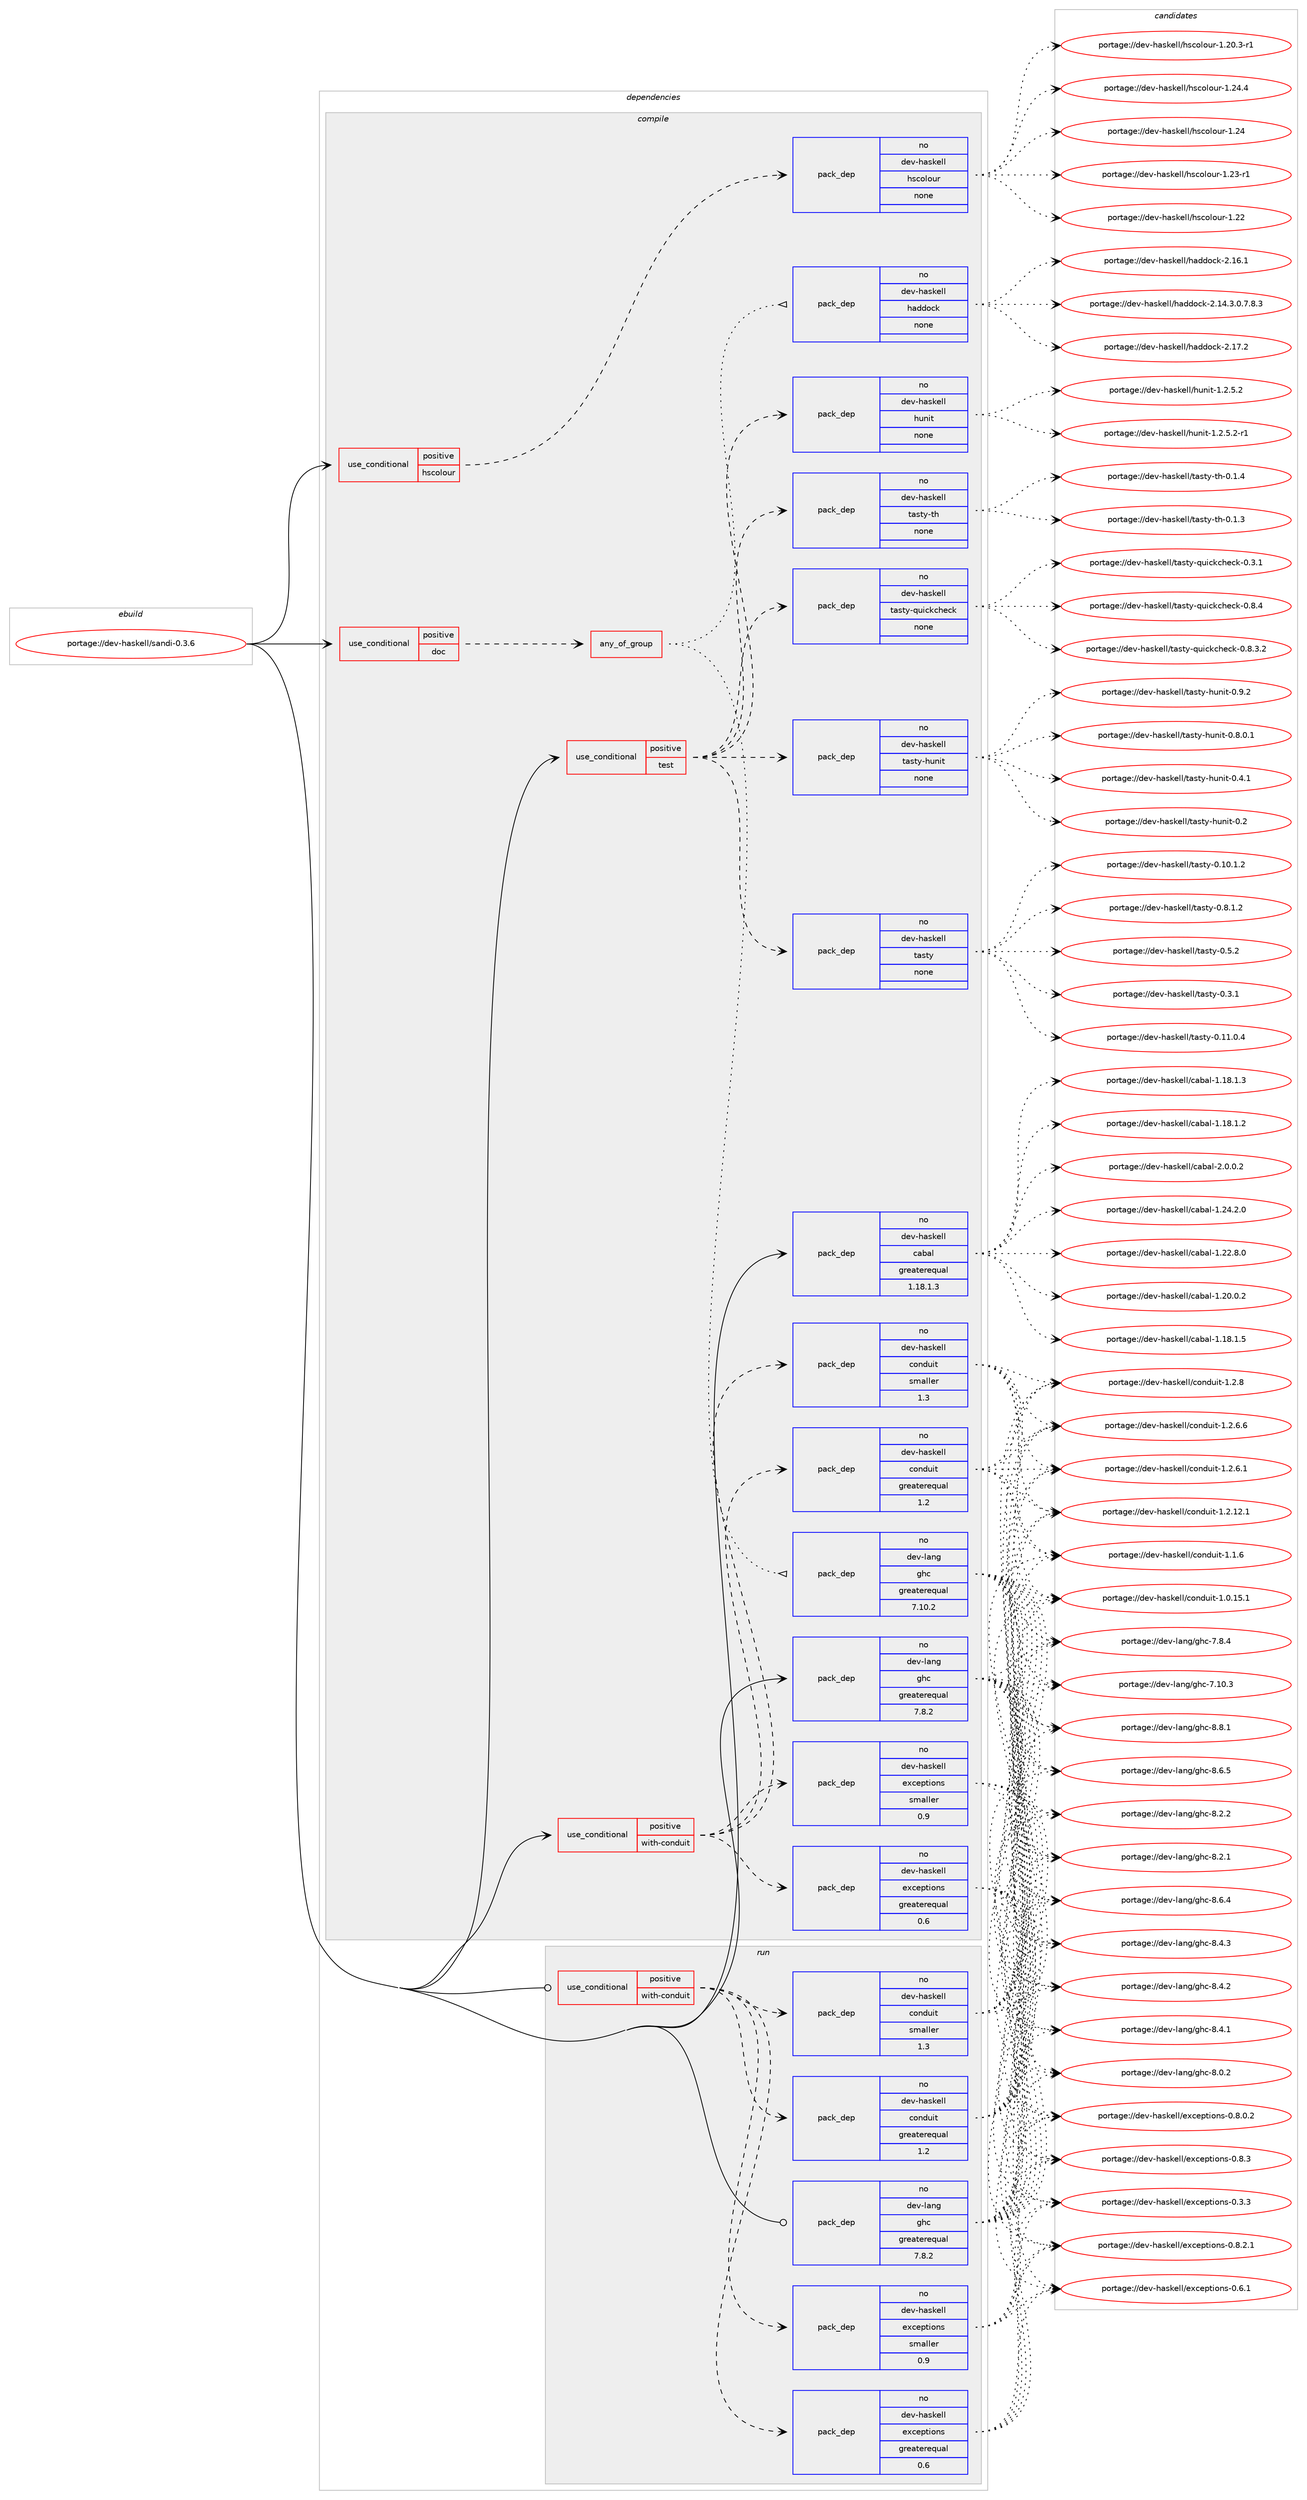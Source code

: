 digraph prolog {

# *************
# Graph options
# *************

newrank=true;
concentrate=true;
compound=true;
graph [rankdir=LR,fontname=Helvetica,fontsize=10,ranksep=1.5];#, ranksep=2.5, nodesep=0.2];
edge  [arrowhead=vee];
node  [fontname=Helvetica,fontsize=10];

# **********
# The ebuild
# **********

subgraph cluster_leftcol {
color=gray;
label=<<i>ebuild</i>>;
id [label="portage://dev-haskell/sandi-0.3.6", color=red, width=4, href="../dev-haskell/sandi-0.3.6.svg"];
}

# ****************
# The dependencies
# ****************

subgraph cluster_midcol {
color=gray;
label=<<i>dependencies</i>>;
subgraph cluster_compile {
fillcolor="#eeeeee";
style=filled;
label=<<i>compile</i>>;
subgraph cond131945 {
dependency546425 [label=<<TABLE BORDER="0" CELLBORDER="1" CELLSPACING="0" CELLPADDING="4"><TR><TD ROWSPAN="3" CELLPADDING="10">use_conditional</TD></TR><TR><TD>positive</TD></TR><TR><TD>doc</TD></TR></TABLE>>, shape=none, color=red];
subgraph any5812 {
dependency546426 [label=<<TABLE BORDER="0" CELLBORDER="1" CELLSPACING="0" CELLPADDING="4"><TR><TD CELLPADDING="10">any_of_group</TD></TR></TABLE>>, shape=none, color=red];subgraph pack408431 {
dependency546427 [label=<<TABLE BORDER="0" CELLBORDER="1" CELLSPACING="0" CELLPADDING="4" WIDTH="220"><TR><TD ROWSPAN="6" CELLPADDING="30">pack_dep</TD></TR><TR><TD WIDTH="110">no</TD></TR><TR><TD>dev-haskell</TD></TR><TR><TD>haddock</TD></TR><TR><TD>none</TD></TR><TR><TD></TD></TR></TABLE>>, shape=none, color=blue];
}
dependency546426:e -> dependency546427:w [weight=20,style="dotted",arrowhead="oinv"];
subgraph pack408432 {
dependency546428 [label=<<TABLE BORDER="0" CELLBORDER="1" CELLSPACING="0" CELLPADDING="4" WIDTH="220"><TR><TD ROWSPAN="6" CELLPADDING="30">pack_dep</TD></TR><TR><TD WIDTH="110">no</TD></TR><TR><TD>dev-lang</TD></TR><TR><TD>ghc</TD></TR><TR><TD>greaterequal</TD></TR><TR><TD>7.10.2</TD></TR></TABLE>>, shape=none, color=blue];
}
dependency546426:e -> dependency546428:w [weight=20,style="dotted",arrowhead="oinv"];
}
dependency546425:e -> dependency546426:w [weight=20,style="dashed",arrowhead="vee"];
}
id:e -> dependency546425:w [weight=20,style="solid",arrowhead="vee"];
subgraph cond131946 {
dependency546429 [label=<<TABLE BORDER="0" CELLBORDER="1" CELLSPACING="0" CELLPADDING="4"><TR><TD ROWSPAN="3" CELLPADDING="10">use_conditional</TD></TR><TR><TD>positive</TD></TR><TR><TD>hscolour</TD></TR></TABLE>>, shape=none, color=red];
subgraph pack408433 {
dependency546430 [label=<<TABLE BORDER="0" CELLBORDER="1" CELLSPACING="0" CELLPADDING="4" WIDTH="220"><TR><TD ROWSPAN="6" CELLPADDING="30">pack_dep</TD></TR><TR><TD WIDTH="110">no</TD></TR><TR><TD>dev-haskell</TD></TR><TR><TD>hscolour</TD></TR><TR><TD>none</TD></TR><TR><TD></TD></TR></TABLE>>, shape=none, color=blue];
}
dependency546429:e -> dependency546430:w [weight=20,style="dashed",arrowhead="vee"];
}
id:e -> dependency546429:w [weight=20,style="solid",arrowhead="vee"];
subgraph cond131947 {
dependency546431 [label=<<TABLE BORDER="0" CELLBORDER="1" CELLSPACING="0" CELLPADDING="4"><TR><TD ROWSPAN="3" CELLPADDING="10">use_conditional</TD></TR><TR><TD>positive</TD></TR><TR><TD>test</TD></TR></TABLE>>, shape=none, color=red];
subgraph pack408434 {
dependency546432 [label=<<TABLE BORDER="0" CELLBORDER="1" CELLSPACING="0" CELLPADDING="4" WIDTH="220"><TR><TD ROWSPAN="6" CELLPADDING="30">pack_dep</TD></TR><TR><TD WIDTH="110">no</TD></TR><TR><TD>dev-haskell</TD></TR><TR><TD>hunit</TD></TR><TR><TD>none</TD></TR><TR><TD></TD></TR></TABLE>>, shape=none, color=blue];
}
dependency546431:e -> dependency546432:w [weight=20,style="dashed",arrowhead="vee"];
subgraph pack408435 {
dependency546433 [label=<<TABLE BORDER="0" CELLBORDER="1" CELLSPACING="0" CELLPADDING="4" WIDTH="220"><TR><TD ROWSPAN="6" CELLPADDING="30">pack_dep</TD></TR><TR><TD WIDTH="110">no</TD></TR><TR><TD>dev-haskell</TD></TR><TR><TD>tasty</TD></TR><TR><TD>none</TD></TR><TR><TD></TD></TR></TABLE>>, shape=none, color=blue];
}
dependency546431:e -> dependency546433:w [weight=20,style="dashed",arrowhead="vee"];
subgraph pack408436 {
dependency546434 [label=<<TABLE BORDER="0" CELLBORDER="1" CELLSPACING="0" CELLPADDING="4" WIDTH="220"><TR><TD ROWSPAN="6" CELLPADDING="30">pack_dep</TD></TR><TR><TD WIDTH="110">no</TD></TR><TR><TD>dev-haskell</TD></TR><TR><TD>tasty-hunit</TD></TR><TR><TD>none</TD></TR><TR><TD></TD></TR></TABLE>>, shape=none, color=blue];
}
dependency546431:e -> dependency546434:w [weight=20,style="dashed",arrowhead="vee"];
subgraph pack408437 {
dependency546435 [label=<<TABLE BORDER="0" CELLBORDER="1" CELLSPACING="0" CELLPADDING="4" WIDTH="220"><TR><TD ROWSPAN="6" CELLPADDING="30">pack_dep</TD></TR><TR><TD WIDTH="110">no</TD></TR><TR><TD>dev-haskell</TD></TR><TR><TD>tasty-quickcheck</TD></TR><TR><TD>none</TD></TR><TR><TD></TD></TR></TABLE>>, shape=none, color=blue];
}
dependency546431:e -> dependency546435:w [weight=20,style="dashed",arrowhead="vee"];
subgraph pack408438 {
dependency546436 [label=<<TABLE BORDER="0" CELLBORDER="1" CELLSPACING="0" CELLPADDING="4" WIDTH="220"><TR><TD ROWSPAN="6" CELLPADDING="30">pack_dep</TD></TR><TR><TD WIDTH="110">no</TD></TR><TR><TD>dev-haskell</TD></TR><TR><TD>tasty-th</TD></TR><TR><TD>none</TD></TR><TR><TD></TD></TR></TABLE>>, shape=none, color=blue];
}
dependency546431:e -> dependency546436:w [weight=20,style="dashed",arrowhead="vee"];
}
id:e -> dependency546431:w [weight=20,style="solid",arrowhead="vee"];
subgraph cond131948 {
dependency546437 [label=<<TABLE BORDER="0" CELLBORDER="1" CELLSPACING="0" CELLPADDING="4"><TR><TD ROWSPAN="3" CELLPADDING="10">use_conditional</TD></TR><TR><TD>positive</TD></TR><TR><TD>with-conduit</TD></TR></TABLE>>, shape=none, color=red];
subgraph pack408439 {
dependency546438 [label=<<TABLE BORDER="0" CELLBORDER="1" CELLSPACING="0" CELLPADDING="4" WIDTH="220"><TR><TD ROWSPAN="6" CELLPADDING="30">pack_dep</TD></TR><TR><TD WIDTH="110">no</TD></TR><TR><TD>dev-haskell</TD></TR><TR><TD>conduit</TD></TR><TR><TD>greaterequal</TD></TR><TR><TD>1.2</TD></TR></TABLE>>, shape=none, color=blue];
}
dependency546437:e -> dependency546438:w [weight=20,style="dashed",arrowhead="vee"];
subgraph pack408440 {
dependency546439 [label=<<TABLE BORDER="0" CELLBORDER="1" CELLSPACING="0" CELLPADDING="4" WIDTH="220"><TR><TD ROWSPAN="6" CELLPADDING="30">pack_dep</TD></TR><TR><TD WIDTH="110">no</TD></TR><TR><TD>dev-haskell</TD></TR><TR><TD>conduit</TD></TR><TR><TD>smaller</TD></TR><TR><TD>1.3</TD></TR></TABLE>>, shape=none, color=blue];
}
dependency546437:e -> dependency546439:w [weight=20,style="dashed",arrowhead="vee"];
subgraph pack408441 {
dependency546440 [label=<<TABLE BORDER="0" CELLBORDER="1" CELLSPACING="0" CELLPADDING="4" WIDTH="220"><TR><TD ROWSPAN="6" CELLPADDING="30">pack_dep</TD></TR><TR><TD WIDTH="110">no</TD></TR><TR><TD>dev-haskell</TD></TR><TR><TD>exceptions</TD></TR><TR><TD>greaterequal</TD></TR><TR><TD>0.6</TD></TR></TABLE>>, shape=none, color=blue];
}
dependency546437:e -> dependency546440:w [weight=20,style="dashed",arrowhead="vee"];
subgraph pack408442 {
dependency546441 [label=<<TABLE BORDER="0" CELLBORDER="1" CELLSPACING="0" CELLPADDING="4" WIDTH="220"><TR><TD ROWSPAN="6" CELLPADDING="30">pack_dep</TD></TR><TR><TD WIDTH="110">no</TD></TR><TR><TD>dev-haskell</TD></TR><TR><TD>exceptions</TD></TR><TR><TD>smaller</TD></TR><TR><TD>0.9</TD></TR></TABLE>>, shape=none, color=blue];
}
dependency546437:e -> dependency546441:w [weight=20,style="dashed",arrowhead="vee"];
}
id:e -> dependency546437:w [weight=20,style="solid",arrowhead="vee"];
subgraph pack408443 {
dependency546442 [label=<<TABLE BORDER="0" CELLBORDER="1" CELLSPACING="0" CELLPADDING="4" WIDTH="220"><TR><TD ROWSPAN="6" CELLPADDING="30">pack_dep</TD></TR><TR><TD WIDTH="110">no</TD></TR><TR><TD>dev-haskell</TD></TR><TR><TD>cabal</TD></TR><TR><TD>greaterequal</TD></TR><TR><TD>1.18.1.3</TD></TR></TABLE>>, shape=none, color=blue];
}
id:e -> dependency546442:w [weight=20,style="solid",arrowhead="vee"];
subgraph pack408444 {
dependency546443 [label=<<TABLE BORDER="0" CELLBORDER="1" CELLSPACING="0" CELLPADDING="4" WIDTH="220"><TR><TD ROWSPAN="6" CELLPADDING="30">pack_dep</TD></TR><TR><TD WIDTH="110">no</TD></TR><TR><TD>dev-lang</TD></TR><TR><TD>ghc</TD></TR><TR><TD>greaterequal</TD></TR><TR><TD>7.8.2</TD></TR></TABLE>>, shape=none, color=blue];
}
id:e -> dependency546443:w [weight=20,style="solid",arrowhead="vee"];
}
subgraph cluster_compileandrun {
fillcolor="#eeeeee";
style=filled;
label=<<i>compile and run</i>>;
}
subgraph cluster_run {
fillcolor="#eeeeee";
style=filled;
label=<<i>run</i>>;
subgraph cond131949 {
dependency546444 [label=<<TABLE BORDER="0" CELLBORDER="1" CELLSPACING="0" CELLPADDING="4"><TR><TD ROWSPAN="3" CELLPADDING="10">use_conditional</TD></TR><TR><TD>positive</TD></TR><TR><TD>with-conduit</TD></TR></TABLE>>, shape=none, color=red];
subgraph pack408445 {
dependency546445 [label=<<TABLE BORDER="0" CELLBORDER="1" CELLSPACING="0" CELLPADDING="4" WIDTH="220"><TR><TD ROWSPAN="6" CELLPADDING="30">pack_dep</TD></TR><TR><TD WIDTH="110">no</TD></TR><TR><TD>dev-haskell</TD></TR><TR><TD>conduit</TD></TR><TR><TD>greaterequal</TD></TR><TR><TD>1.2</TD></TR></TABLE>>, shape=none, color=blue];
}
dependency546444:e -> dependency546445:w [weight=20,style="dashed",arrowhead="vee"];
subgraph pack408446 {
dependency546446 [label=<<TABLE BORDER="0" CELLBORDER="1" CELLSPACING="0" CELLPADDING="4" WIDTH="220"><TR><TD ROWSPAN="6" CELLPADDING="30">pack_dep</TD></TR><TR><TD WIDTH="110">no</TD></TR><TR><TD>dev-haskell</TD></TR><TR><TD>conduit</TD></TR><TR><TD>smaller</TD></TR><TR><TD>1.3</TD></TR></TABLE>>, shape=none, color=blue];
}
dependency546444:e -> dependency546446:w [weight=20,style="dashed",arrowhead="vee"];
subgraph pack408447 {
dependency546447 [label=<<TABLE BORDER="0" CELLBORDER="1" CELLSPACING="0" CELLPADDING="4" WIDTH="220"><TR><TD ROWSPAN="6" CELLPADDING="30">pack_dep</TD></TR><TR><TD WIDTH="110">no</TD></TR><TR><TD>dev-haskell</TD></TR><TR><TD>exceptions</TD></TR><TR><TD>greaterequal</TD></TR><TR><TD>0.6</TD></TR></TABLE>>, shape=none, color=blue];
}
dependency546444:e -> dependency546447:w [weight=20,style="dashed",arrowhead="vee"];
subgraph pack408448 {
dependency546448 [label=<<TABLE BORDER="0" CELLBORDER="1" CELLSPACING="0" CELLPADDING="4" WIDTH="220"><TR><TD ROWSPAN="6" CELLPADDING="30">pack_dep</TD></TR><TR><TD WIDTH="110">no</TD></TR><TR><TD>dev-haskell</TD></TR><TR><TD>exceptions</TD></TR><TR><TD>smaller</TD></TR><TR><TD>0.9</TD></TR></TABLE>>, shape=none, color=blue];
}
dependency546444:e -> dependency546448:w [weight=20,style="dashed",arrowhead="vee"];
}
id:e -> dependency546444:w [weight=20,style="solid",arrowhead="odot"];
subgraph pack408449 {
dependency546449 [label=<<TABLE BORDER="0" CELLBORDER="1" CELLSPACING="0" CELLPADDING="4" WIDTH="220"><TR><TD ROWSPAN="6" CELLPADDING="30">pack_dep</TD></TR><TR><TD WIDTH="110">no</TD></TR><TR><TD>dev-lang</TD></TR><TR><TD>ghc</TD></TR><TR><TD>greaterequal</TD></TR><TR><TD>7.8.2</TD></TR></TABLE>>, shape=none, color=blue];
}
id:e -> dependency546449:w [weight=20,style="solid",arrowhead="odot"];
}
}

# **************
# The candidates
# **************

subgraph cluster_choices {
rank=same;
color=gray;
label=<<i>candidates</i>>;

subgraph choice408431 {
color=black;
nodesep=1;
choice100101118451049711510710110810847104971001001119910745504649554650 [label="portage://dev-haskell/haddock-2.17.2", color=red, width=4,href="../dev-haskell/haddock-2.17.2.svg"];
choice100101118451049711510710110810847104971001001119910745504649544649 [label="portage://dev-haskell/haddock-2.16.1", color=red, width=4,href="../dev-haskell/haddock-2.16.1.svg"];
choice1001011184510497115107101108108471049710010011199107455046495246514648465546564651 [label="portage://dev-haskell/haddock-2.14.3.0.7.8.3", color=red, width=4,href="../dev-haskell/haddock-2.14.3.0.7.8.3.svg"];
dependency546427:e -> choice100101118451049711510710110810847104971001001119910745504649554650:w [style=dotted,weight="100"];
dependency546427:e -> choice100101118451049711510710110810847104971001001119910745504649544649:w [style=dotted,weight="100"];
dependency546427:e -> choice1001011184510497115107101108108471049710010011199107455046495246514648465546564651:w [style=dotted,weight="100"];
}
subgraph choice408432 {
color=black;
nodesep=1;
choice10010111845108971101034710310499455646564649 [label="portage://dev-lang/ghc-8.8.1", color=red, width=4,href="../dev-lang/ghc-8.8.1.svg"];
choice10010111845108971101034710310499455646544653 [label="portage://dev-lang/ghc-8.6.5", color=red, width=4,href="../dev-lang/ghc-8.6.5.svg"];
choice10010111845108971101034710310499455646544652 [label="portage://dev-lang/ghc-8.6.4", color=red, width=4,href="../dev-lang/ghc-8.6.4.svg"];
choice10010111845108971101034710310499455646524651 [label="portage://dev-lang/ghc-8.4.3", color=red, width=4,href="../dev-lang/ghc-8.4.3.svg"];
choice10010111845108971101034710310499455646524650 [label="portage://dev-lang/ghc-8.4.2", color=red, width=4,href="../dev-lang/ghc-8.4.2.svg"];
choice10010111845108971101034710310499455646524649 [label="portage://dev-lang/ghc-8.4.1", color=red, width=4,href="../dev-lang/ghc-8.4.1.svg"];
choice10010111845108971101034710310499455646504650 [label="portage://dev-lang/ghc-8.2.2", color=red, width=4,href="../dev-lang/ghc-8.2.2.svg"];
choice10010111845108971101034710310499455646504649 [label="portage://dev-lang/ghc-8.2.1", color=red, width=4,href="../dev-lang/ghc-8.2.1.svg"];
choice10010111845108971101034710310499455646484650 [label="portage://dev-lang/ghc-8.0.2", color=red, width=4,href="../dev-lang/ghc-8.0.2.svg"];
choice10010111845108971101034710310499455546564652 [label="portage://dev-lang/ghc-7.8.4", color=red, width=4,href="../dev-lang/ghc-7.8.4.svg"];
choice1001011184510897110103471031049945554649484651 [label="portage://dev-lang/ghc-7.10.3", color=red, width=4,href="../dev-lang/ghc-7.10.3.svg"];
dependency546428:e -> choice10010111845108971101034710310499455646564649:w [style=dotted,weight="100"];
dependency546428:e -> choice10010111845108971101034710310499455646544653:w [style=dotted,weight="100"];
dependency546428:e -> choice10010111845108971101034710310499455646544652:w [style=dotted,weight="100"];
dependency546428:e -> choice10010111845108971101034710310499455646524651:w [style=dotted,weight="100"];
dependency546428:e -> choice10010111845108971101034710310499455646524650:w [style=dotted,weight="100"];
dependency546428:e -> choice10010111845108971101034710310499455646524649:w [style=dotted,weight="100"];
dependency546428:e -> choice10010111845108971101034710310499455646504650:w [style=dotted,weight="100"];
dependency546428:e -> choice10010111845108971101034710310499455646504649:w [style=dotted,weight="100"];
dependency546428:e -> choice10010111845108971101034710310499455646484650:w [style=dotted,weight="100"];
dependency546428:e -> choice10010111845108971101034710310499455546564652:w [style=dotted,weight="100"];
dependency546428:e -> choice1001011184510897110103471031049945554649484651:w [style=dotted,weight="100"];
}
subgraph choice408433 {
color=black;
nodesep=1;
choice1001011184510497115107101108108471041159911110811111711445494650524652 [label="portage://dev-haskell/hscolour-1.24.4", color=red, width=4,href="../dev-haskell/hscolour-1.24.4.svg"];
choice100101118451049711510710110810847104115991111081111171144549465052 [label="portage://dev-haskell/hscolour-1.24", color=red, width=4,href="../dev-haskell/hscolour-1.24.svg"];
choice1001011184510497115107101108108471041159911110811111711445494650514511449 [label="portage://dev-haskell/hscolour-1.23-r1", color=red, width=4,href="../dev-haskell/hscolour-1.23-r1.svg"];
choice100101118451049711510710110810847104115991111081111171144549465050 [label="portage://dev-haskell/hscolour-1.22", color=red, width=4,href="../dev-haskell/hscolour-1.22.svg"];
choice10010111845104971151071011081084710411599111108111117114454946504846514511449 [label="portage://dev-haskell/hscolour-1.20.3-r1", color=red, width=4,href="../dev-haskell/hscolour-1.20.3-r1.svg"];
dependency546430:e -> choice1001011184510497115107101108108471041159911110811111711445494650524652:w [style=dotted,weight="100"];
dependency546430:e -> choice100101118451049711510710110810847104115991111081111171144549465052:w [style=dotted,weight="100"];
dependency546430:e -> choice1001011184510497115107101108108471041159911110811111711445494650514511449:w [style=dotted,weight="100"];
dependency546430:e -> choice100101118451049711510710110810847104115991111081111171144549465050:w [style=dotted,weight="100"];
dependency546430:e -> choice10010111845104971151071011081084710411599111108111117114454946504846514511449:w [style=dotted,weight="100"];
}
subgraph choice408434 {
color=black;
nodesep=1;
choice10010111845104971151071011081084710411711010511645494650465346504511449 [label="portage://dev-haskell/hunit-1.2.5.2-r1", color=red, width=4,href="../dev-haskell/hunit-1.2.5.2-r1.svg"];
choice1001011184510497115107101108108471041171101051164549465046534650 [label="portage://dev-haskell/hunit-1.2.5.2", color=red, width=4,href="../dev-haskell/hunit-1.2.5.2.svg"];
dependency546432:e -> choice10010111845104971151071011081084710411711010511645494650465346504511449:w [style=dotted,weight="100"];
dependency546432:e -> choice1001011184510497115107101108108471041171101051164549465046534650:w [style=dotted,weight="100"];
}
subgraph choice408435 {
color=black;
nodesep=1;
choice100101118451049711510710110810847116971151161214548465646494650 [label="portage://dev-haskell/tasty-0.8.1.2", color=red, width=4,href="../dev-haskell/tasty-0.8.1.2.svg"];
choice10010111845104971151071011081084711697115116121454846534650 [label="portage://dev-haskell/tasty-0.5.2", color=red, width=4,href="../dev-haskell/tasty-0.5.2.svg"];
choice10010111845104971151071011081084711697115116121454846514649 [label="portage://dev-haskell/tasty-0.3.1", color=red, width=4,href="../dev-haskell/tasty-0.3.1.svg"];
choice10010111845104971151071011081084711697115116121454846494946484652 [label="portage://dev-haskell/tasty-0.11.0.4", color=red, width=4,href="../dev-haskell/tasty-0.11.0.4.svg"];
choice10010111845104971151071011081084711697115116121454846494846494650 [label="portage://dev-haskell/tasty-0.10.1.2", color=red, width=4,href="../dev-haskell/tasty-0.10.1.2.svg"];
dependency546433:e -> choice100101118451049711510710110810847116971151161214548465646494650:w [style=dotted,weight="100"];
dependency546433:e -> choice10010111845104971151071011081084711697115116121454846534650:w [style=dotted,weight="100"];
dependency546433:e -> choice10010111845104971151071011081084711697115116121454846514649:w [style=dotted,weight="100"];
dependency546433:e -> choice10010111845104971151071011081084711697115116121454846494946484652:w [style=dotted,weight="100"];
dependency546433:e -> choice10010111845104971151071011081084711697115116121454846494846494650:w [style=dotted,weight="100"];
}
subgraph choice408436 {
color=black;
nodesep=1;
choice1001011184510497115107101108108471169711511612145104117110105116454846574650 [label="portage://dev-haskell/tasty-hunit-0.9.2", color=red, width=4,href="../dev-haskell/tasty-hunit-0.9.2.svg"];
choice10010111845104971151071011081084711697115116121451041171101051164548465646484649 [label="portage://dev-haskell/tasty-hunit-0.8.0.1", color=red, width=4,href="../dev-haskell/tasty-hunit-0.8.0.1.svg"];
choice1001011184510497115107101108108471169711511612145104117110105116454846524649 [label="portage://dev-haskell/tasty-hunit-0.4.1", color=red, width=4,href="../dev-haskell/tasty-hunit-0.4.1.svg"];
choice100101118451049711510710110810847116971151161214510411711010511645484650 [label="portage://dev-haskell/tasty-hunit-0.2", color=red, width=4,href="../dev-haskell/tasty-hunit-0.2.svg"];
dependency546434:e -> choice1001011184510497115107101108108471169711511612145104117110105116454846574650:w [style=dotted,weight="100"];
dependency546434:e -> choice10010111845104971151071011081084711697115116121451041171101051164548465646484649:w [style=dotted,weight="100"];
dependency546434:e -> choice1001011184510497115107101108108471169711511612145104117110105116454846524649:w [style=dotted,weight="100"];
dependency546434:e -> choice100101118451049711510710110810847116971151161214510411711010511645484650:w [style=dotted,weight="100"];
}
subgraph choice408437 {
color=black;
nodesep=1;
choice1001011184510497115107101108108471169711511612145113117105991079910410199107454846564652 [label="portage://dev-haskell/tasty-quickcheck-0.8.4", color=red, width=4,href="../dev-haskell/tasty-quickcheck-0.8.4.svg"];
choice10010111845104971151071011081084711697115116121451131171059910799104101991074548465646514650 [label="portage://dev-haskell/tasty-quickcheck-0.8.3.2", color=red, width=4,href="../dev-haskell/tasty-quickcheck-0.8.3.2.svg"];
choice1001011184510497115107101108108471169711511612145113117105991079910410199107454846514649 [label="portage://dev-haskell/tasty-quickcheck-0.3.1", color=red, width=4,href="../dev-haskell/tasty-quickcheck-0.3.1.svg"];
dependency546435:e -> choice1001011184510497115107101108108471169711511612145113117105991079910410199107454846564652:w [style=dotted,weight="100"];
dependency546435:e -> choice10010111845104971151071011081084711697115116121451131171059910799104101991074548465646514650:w [style=dotted,weight="100"];
dependency546435:e -> choice1001011184510497115107101108108471169711511612145113117105991079910410199107454846514649:w [style=dotted,weight="100"];
}
subgraph choice408438 {
color=black;
nodesep=1;
choice1001011184510497115107101108108471169711511612145116104454846494652 [label="portage://dev-haskell/tasty-th-0.1.4", color=red, width=4,href="../dev-haskell/tasty-th-0.1.4.svg"];
choice1001011184510497115107101108108471169711511612145116104454846494651 [label="portage://dev-haskell/tasty-th-0.1.3", color=red, width=4,href="../dev-haskell/tasty-th-0.1.3.svg"];
dependency546436:e -> choice1001011184510497115107101108108471169711511612145116104454846494652:w [style=dotted,weight="100"];
dependency546436:e -> choice1001011184510497115107101108108471169711511612145116104454846494651:w [style=dotted,weight="100"];
}
subgraph choice408439 {
color=black;
nodesep=1;
choice10010111845104971151071011081084799111110100117105116454946504656 [label="portage://dev-haskell/conduit-1.2.8", color=red, width=4,href="../dev-haskell/conduit-1.2.8.svg"];
choice100101118451049711510710110810847991111101001171051164549465046544654 [label="portage://dev-haskell/conduit-1.2.6.6", color=red, width=4,href="../dev-haskell/conduit-1.2.6.6.svg"];
choice100101118451049711510710110810847991111101001171051164549465046544649 [label="portage://dev-haskell/conduit-1.2.6.1", color=red, width=4,href="../dev-haskell/conduit-1.2.6.1.svg"];
choice10010111845104971151071011081084799111110100117105116454946504649504649 [label="portage://dev-haskell/conduit-1.2.12.1", color=red, width=4,href="../dev-haskell/conduit-1.2.12.1.svg"];
choice10010111845104971151071011081084799111110100117105116454946494654 [label="portage://dev-haskell/conduit-1.1.6", color=red, width=4,href="../dev-haskell/conduit-1.1.6.svg"];
choice10010111845104971151071011081084799111110100117105116454946484649534649 [label="portage://dev-haskell/conduit-1.0.15.1", color=red, width=4,href="../dev-haskell/conduit-1.0.15.1.svg"];
dependency546438:e -> choice10010111845104971151071011081084799111110100117105116454946504656:w [style=dotted,weight="100"];
dependency546438:e -> choice100101118451049711510710110810847991111101001171051164549465046544654:w [style=dotted,weight="100"];
dependency546438:e -> choice100101118451049711510710110810847991111101001171051164549465046544649:w [style=dotted,weight="100"];
dependency546438:e -> choice10010111845104971151071011081084799111110100117105116454946504649504649:w [style=dotted,weight="100"];
dependency546438:e -> choice10010111845104971151071011081084799111110100117105116454946494654:w [style=dotted,weight="100"];
dependency546438:e -> choice10010111845104971151071011081084799111110100117105116454946484649534649:w [style=dotted,weight="100"];
}
subgraph choice408440 {
color=black;
nodesep=1;
choice10010111845104971151071011081084799111110100117105116454946504656 [label="portage://dev-haskell/conduit-1.2.8", color=red, width=4,href="../dev-haskell/conduit-1.2.8.svg"];
choice100101118451049711510710110810847991111101001171051164549465046544654 [label="portage://dev-haskell/conduit-1.2.6.6", color=red, width=4,href="../dev-haskell/conduit-1.2.6.6.svg"];
choice100101118451049711510710110810847991111101001171051164549465046544649 [label="portage://dev-haskell/conduit-1.2.6.1", color=red, width=4,href="../dev-haskell/conduit-1.2.6.1.svg"];
choice10010111845104971151071011081084799111110100117105116454946504649504649 [label="portage://dev-haskell/conduit-1.2.12.1", color=red, width=4,href="../dev-haskell/conduit-1.2.12.1.svg"];
choice10010111845104971151071011081084799111110100117105116454946494654 [label="portage://dev-haskell/conduit-1.1.6", color=red, width=4,href="../dev-haskell/conduit-1.1.6.svg"];
choice10010111845104971151071011081084799111110100117105116454946484649534649 [label="portage://dev-haskell/conduit-1.0.15.1", color=red, width=4,href="../dev-haskell/conduit-1.0.15.1.svg"];
dependency546439:e -> choice10010111845104971151071011081084799111110100117105116454946504656:w [style=dotted,weight="100"];
dependency546439:e -> choice100101118451049711510710110810847991111101001171051164549465046544654:w [style=dotted,weight="100"];
dependency546439:e -> choice100101118451049711510710110810847991111101001171051164549465046544649:w [style=dotted,weight="100"];
dependency546439:e -> choice10010111845104971151071011081084799111110100117105116454946504649504649:w [style=dotted,weight="100"];
dependency546439:e -> choice10010111845104971151071011081084799111110100117105116454946494654:w [style=dotted,weight="100"];
dependency546439:e -> choice10010111845104971151071011081084799111110100117105116454946484649534649:w [style=dotted,weight="100"];
}
subgraph choice408441 {
color=black;
nodesep=1;
choice10010111845104971151071011081084710112099101112116105111110115454846564651 [label="portage://dev-haskell/exceptions-0.8.3", color=red, width=4,href="../dev-haskell/exceptions-0.8.3.svg"];
choice100101118451049711510710110810847101120991011121161051111101154548465646504649 [label="portage://dev-haskell/exceptions-0.8.2.1", color=red, width=4,href="../dev-haskell/exceptions-0.8.2.1.svg"];
choice100101118451049711510710110810847101120991011121161051111101154548465646484650 [label="portage://dev-haskell/exceptions-0.8.0.2", color=red, width=4,href="../dev-haskell/exceptions-0.8.0.2.svg"];
choice10010111845104971151071011081084710112099101112116105111110115454846544649 [label="portage://dev-haskell/exceptions-0.6.1", color=red, width=4,href="../dev-haskell/exceptions-0.6.1.svg"];
choice10010111845104971151071011081084710112099101112116105111110115454846514651 [label="portage://dev-haskell/exceptions-0.3.3", color=red, width=4,href="../dev-haskell/exceptions-0.3.3.svg"];
dependency546440:e -> choice10010111845104971151071011081084710112099101112116105111110115454846564651:w [style=dotted,weight="100"];
dependency546440:e -> choice100101118451049711510710110810847101120991011121161051111101154548465646504649:w [style=dotted,weight="100"];
dependency546440:e -> choice100101118451049711510710110810847101120991011121161051111101154548465646484650:w [style=dotted,weight="100"];
dependency546440:e -> choice10010111845104971151071011081084710112099101112116105111110115454846544649:w [style=dotted,weight="100"];
dependency546440:e -> choice10010111845104971151071011081084710112099101112116105111110115454846514651:w [style=dotted,weight="100"];
}
subgraph choice408442 {
color=black;
nodesep=1;
choice10010111845104971151071011081084710112099101112116105111110115454846564651 [label="portage://dev-haskell/exceptions-0.8.3", color=red, width=4,href="../dev-haskell/exceptions-0.8.3.svg"];
choice100101118451049711510710110810847101120991011121161051111101154548465646504649 [label="portage://dev-haskell/exceptions-0.8.2.1", color=red, width=4,href="../dev-haskell/exceptions-0.8.2.1.svg"];
choice100101118451049711510710110810847101120991011121161051111101154548465646484650 [label="portage://dev-haskell/exceptions-0.8.0.2", color=red, width=4,href="../dev-haskell/exceptions-0.8.0.2.svg"];
choice10010111845104971151071011081084710112099101112116105111110115454846544649 [label="portage://dev-haskell/exceptions-0.6.1", color=red, width=4,href="../dev-haskell/exceptions-0.6.1.svg"];
choice10010111845104971151071011081084710112099101112116105111110115454846514651 [label="portage://dev-haskell/exceptions-0.3.3", color=red, width=4,href="../dev-haskell/exceptions-0.3.3.svg"];
dependency546441:e -> choice10010111845104971151071011081084710112099101112116105111110115454846564651:w [style=dotted,weight="100"];
dependency546441:e -> choice100101118451049711510710110810847101120991011121161051111101154548465646504649:w [style=dotted,weight="100"];
dependency546441:e -> choice100101118451049711510710110810847101120991011121161051111101154548465646484650:w [style=dotted,weight="100"];
dependency546441:e -> choice10010111845104971151071011081084710112099101112116105111110115454846544649:w [style=dotted,weight="100"];
dependency546441:e -> choice10010111845104971151071011081084710112099101112116105111110115454846514651:w [style=dotted,weight="100"];
}
subgraph choice408443 {
color=black;
nodesep=1;
choice100101118451049711510710110810847999798971084550464846484650 [label="portage://dev-haskell/cabal-2.0.0.2", color=red, width=4,href="../dev-haskell/cabal-2.0.0.2.svg"];
choice10010111845104971151071011081084799979897108454946505246504648 [label="portage://dev-haskell/cabal-1.24.2.0", color=red, width=4,href="../dev-haskell/cabal-1.24.2.0.svg"];
choice10010111845104971151071011081084799979897108454946505046564648 [label="portage://dev-haskell/cabal-1.22.8.0", color=red, width=4,href="../dev-haskell/cabal-1.22.8.0.svg"];
choice10010111845104971151071011081084799979897108454946504846484650 [label="portage://dev-haskell/cabal-1.20.0.2", color=red, width=4,href="../dev-haskell/cabal-1.20.0.2.svg"];
choice10010111845104971151071011081084799979897108454946495646494653 [label="portage://dev-haskell/cabal-1.18.1.5", color=red, width=4,href="../dev-haskell/cabal-1.18.1.5.svg"];
choice10010111845104971151071011081084799979897108454946495646494651 [label="portage://dev-haskell/cabal-1.18.1.3", color=red, width=4,href="../dev-haskell/cabal-1.18.1.3.svg"];
choice10010111845104971151071011081084799979897108454946495646494650 [label="portage://dev-haskell/cabal-1.18.1.2", color=red, width=4,href="../dev-haskell/cabal-1.18.1.2.svg"];
dependency546442:e -> choice100101118451049711510710110810847999798971084550464846484650:w [style=dotted,weight="100"];
dependency546442:e -> choice10010111845104971151071011081084799979897108454946505246504648:w [style=dotted,weight="100"];
dependency546442:e -> choice10010111845104971151071011081084799979897108454946505046564648:w [style=dotted,weight="100"];
dependency546442:e -> choice10010111845104971151071011081084799979897108454946504846484650:w [style=dotted,weight="100"];
dependency546442:e -> choice10010111845104971151071011081084799979897108454946495646494653:w [style=dotted,weight="100"];
dependency546442:e -> choice10010111845104971151071011081084799979897108454946495646494651:w [style=dotted,weight="100"];
dependency546442:e -> choice10010111845104971151071011081084799979897108454946495646494650:w [style=dotted,weight="100"];
}
subgraph choice408444 {
color=black;
nodesep=1;
choice10010111845108971101034710310499455646564649 [label="portage://dev-lang/ghc-8.8.1", color=red, width=4,href="../dev-lang/ghc-8.8.1.svg"];
choice10010111845108971101034710310499455646544653 [label="portage://dev-lang/ghc-8.6.5", color=red, width=4,href="../dev-lang/ghc-8.6.5.svg"];
choice10010111845108971101034710310499455646544652 [label="portage://dev-lang/ghc-8.6.4", color=red, width=4,href="../dev-lang/ghc-8.6.4.svg"];
choice10010111845108971101034710310499455646524651 [label="portage://dev-lang/ghc-8.4.3", color=red, width=4,href="../dev-lang/ghc-8.4.3.svg"];
choice10010111845108971101034710310499455646524650 [label="portage://dev-lang/ghc-8.4.2", color=red, width=4,href="../dev-lang/ghc-8.4.2.svg"];
choice10010111845108971101034710310499455646524649 [label="portage://dev-lang/ghc-8.4.1", color=red, width=4,href="../dev-lang/ghc-8.4.1.svg"];
choice10010111845108971101034710310499455646504650 [label="portage://dev-lang/ghc-8.2.2", color=red, width=4,href="../dev-lang/ghc-8.2.2.svg"];
choice10010111845108971101034710310499455646504649 [label="portage://dev-lang/ghc-8.2.1", color=red, width=4,href="../dev-lang/ghc-8.2.1.svg"];
choice10010111845108971101034710310499455646484650 [label="portage://dev-lang/ghc-8.0.2", color=red, width=4,href="../dev-lang/ghc-8.0.2.svg"];
choice10010111845108971101034710310499455546564652 [label="portage://dev-lang/ghc-7.8.4", color=red, width=4,href="../dev-lang/ghc-7.8.4.svg"];
choice1001011184510897110103471031049945554649484651 [label="portage://dev-lang/ghc-7.10.3", color=red, width=4,href="../dev-lang/ghc-7.10.3.svg"];
dependency546443:e -> choice10010111845108971101034710310499455646564649:w [style=dotted,weight="100"];
dependency546443:e -> choice10010111845108971101034710310499455646544653:w [style=dotted,weight="100"];
dependency546443:e -> choice10010111845108971101034710310499455646544652:w [style=dotted,weight="100"];
dependency546443:e -> choice10010111845108971101034710310499455646524651:w [style=dotted,weight="100"];
dependency546443:e -> choice10010111845108971101034710310499455646524650:w [style=dotted,weight="100"];
dependency546443:e -> choice10010111845108971101034710310499455646524649:w [style=dotted,weight="100"];
dependency546443:e -> choice10010111845108971101034710310499455646504650:w [style=dotted,weight="100"];
dependency546443:e -> choice10010111845108971101034710310499455646504649:w [style=dotted,weight="100"];
dependency546443:e -> choice10010111845108971101034710310499455646484650:w [style=dotted,weight="100"];
dependency546443:e -> choice10010111845108971101034710310499455546564652:w [style=dotted,weight="100"];
dependency546443:e -> choice1001011184510897110103471031049945554649484651:w [style=dotted,weight="100"];
}
subgraph choice408445 {
color=black;
nodesep=1;
choice10010111845104971151071011081084799111110100117105116454946504656 [label="portage://dev-haskell/conduit-1.2.8", color=red, width=4,href="../dev-haskell/conduit-1.2.8.svg"];
choice100101118451049711510710110810847991111101001171051164549465046544654 [label="portage://dev-haskell/conduit-1.2.6.6", color=red, width=4,href="../dev-haskell/conduit-1.2.6.6.svg"];
choice100101118451049711510710110810847991111101001171051164549465046544649 [label="portage://dev-haskell/conduit-1.2.6.1", color=red, width=4,href="../dev-haskell/conduit-1.2.6.1.svg"];
choice10010111845104971151071011081084799111110100117105116454946504649504649 [label="portage://dev-haskell/conduit-1.2.12.1", color=red, width=4,href="../dev-haskell/conduit-1.2.12.1.svg"];
choice10010111845104971151071011081084799111110100117105116454946494654 [label="portage://dev-haskell/conduit-1.1.6", color=red, width=4,href="../dev-haskell/conduit-1.1.6.svg"];
choice10010111845104971151071011081084799111110100117105116454946484649534649 [label="portage://dev-haskell/conduit-1.0.15.1", color=red, width=4,href="../dev-haskell/conduit-1.0.15.1.svg"];
dependency546445:e -> choice10010111845104971151071011081084799111110100117105116454946504656:w [style=dotted,weight="100"];
dependency546445:e -> choice100101118451049711510710110810847991111101001171051164549465046544654:w [style=dotted,weight="100"];
dependency546445:e -> choice100101118451049711510710110810847991111101001171051164549465046544649:w [style=dotted,weight="100"];
dependency546445:e -> choice10010111845104971151071011081084799111110100117105116454946504649504649:w [style=dotted,weight="100"];
dependency546445:e -> choice10010111845104971151071011081084799111110100117105116454946494654:w [style=dotted,weight="100"];
dependency546445:e -> choice10010111845104971151071011081084799111110100117105116454946484649534649:w [style=dotted,weight="100"];
}
subgraph choice408446 {
color=black;
nodesep=1;
choice10010111845104971151071011081084799111110100117105116454946504656 [label="portage://dev-haskell/conduit-1.2.8", color=red, width=4,href="../dev-haskell/conduit-1.2.8.svg"];
choice100101118451049711510710110810847991111101001171051164549465046544654 [label="portage://dev-haskell/conduit-1.2.6.6", color=red, width=4,href="../dev-haskell/conduit-1.2.6.6.svg"];
choice100101118451049711510710110810847991111101001171051164549465046544649 [label="portage://dev-haskell/conduit-1.2.6.1", color=red, width=4,href="../dev-haskell/conduit-1.2.6.1.svg"];
choice10010111845104971151071011081084799111110100117105116454946504649504649 [label="portage://dev-haskell/conduit-1.2.12.1", color=red, width=4,href="../dev-haskell/conduit-1.2.12.1.svg"];
choice10010111845104971151071011081084799111110100117105116454946494654 [label="portage://dev-haskell/conduit-1.1.6", color=red, width=4,href="../dev-haskell/conduit-1.1.6.svg"];
choice10010111845104971151071011081084799111110100117105116454946484649534649 [label="portage://dev-haskell/conduit-1.0.15.1", color=red, width=4,href="../dev-haskell/conduit-1.0.15.1.svg"];
dependency546446:e -> choice10010111845104971151071011081084799111110100117105116454946504656:w [style=dotted,weight="100"];
dependency546446:e -> choice100101118451049711510710110810847991111101001171051164549465046544654:w [style=dotted,weight="100"];
dependency546446:e -> choice100101118451049711510710110810847991111101001171051164549465046544649:w [style=dotted,weight="100"];
dependency546446:e -> choice10010111845104971151071011081084799111110100117105116454946504649504649:w [style=dotted,weight="100"];
dependency546446:e -> choice10010111845104971151071011081084799111110100117105116454946494654:w [style=dotted,weight="100"];
dependency546446:e -> choice10010111845104971151071011081084799111110100117105116454946484649534649:w [style=dotted,weight="100"];
}
subgraph choice408447 {
color=black;
nodesep=1;
choice10010111845104971151071011081084710112099101112116105111110115454846564651 [label="portage://dev-haskell/exceptions-0.8.3", color=red, width=4,href="../dev-haskell/exceptions-0.8.3.svg"];
choice100101118451049711510710110810847101120991011121161051111101154548465646504649 [label="portage://dev-haskell/exceptions-0.8.2.1", color=red, width=4,href="../dev-haskell/exceptions-0.8.2.1.svg"];
choice100101118451049711510710110810847101120991011121161051111101154548465646484650 [label="portage://dev-haskell/exceptions-0.8.0.2", color=red, width=4,href="../dev-haskell/exceptions-0.8.0.2.svg"];
choice10010111845104971151071011081084710112099101112116105111110115454846544649 [label="portage://dev-haskell/exceptions-0.6.1", color=red, width=4,href="../dev-haskell/exceptions-0.6.1.svg"];
choice10010111845104971151071011081084710112099101112116105111110115454846514651 [label="portage://dev-haskell/exceptions-0.3.3", color=red, width=4,href="../dev-haskell/exceptions-0.3.3.svg"];
dependency546447:e -> choice10010111845104971151071011081084710112099101112116105111110115454846564651:w [style=dotted,weight="100"];
dependency546447:e -> choice100101118451049711510710110810847101120991011121161051111101154548465646504649:w [style=dotted,weight="100"];
dependency546447:e -> choice100101118451049711510710110810847101120991011121161051111101154548465646484650:w [style=dotted,weight="100"];
dependency546447:e -> choice10010111845104971151071011081084710112099101112116105111110115454846544649:w [style=dotted,weight="100"];
dependency546447:e -> choice10010111845104971151071011081084710112099101112116105111110115454846514651:w [style=dotted,weight="100"];
}
subgraph choice408448 {
color=black;
nodesep=1;
choice10010111845104971151071011081084710112099101112116105111110115454846564651 [label="portage://dev-haskell/exceptions-0.8.3", color=red, width=4,href="../dev-haskell/exceptions-0.8.3.svg"];
choice100101118451049711510710110810847101120991011121161051111101154548465646504649 [label="portage://dev-haskell/exceptions-0.8.2.1", color=red, width=4,href="../dev-haskell/exceptions-0.8.2.1.svg"];
choice100101118451049711510710110810847101120991011121161051111101154548465646484650 [label="portage://dev-haskell/exceptions-0.8.0.2", color=red, width=4,href="../dev-haskell/exceptions-0.8.0.2.svg"];
choice10010111845104971151071011081084710112099101112116105111110115454846544649 [label="portage://dev-haskell/exceptions-0.6.1", color=red, width=4,href="../dev-haskell/exceptions-0.6.1.svg"];
choice10010111845104971151071011081084710112099101112116105111110115454846514651 [label="portage://dev-haskell/exceptions-0.3.3", color=red, width=4,href="../dev-haskell/exceptions-0.3.3.svg"];
dependency546448:e -> choice10010111845104971151071011081084710112099101112116105111110115454846564651:w [style=dotted,weight="100"];
dependency546448:e -> choice100101118451049711510710110810847101120991011121161051111101154548465646504649:w [style=dotted,weight="100"];
dependency546448:e -> choice100101118451049711510710110810847101120991011121161051111101154548465646484650:w [style=dotted,weight="100"];
dependency546448:e -> choice10010111845104971151071011081084710112099101112116105111110115454846544649:w [style=dotted,weight="100"];
dependency546448:e -> choice10010111845104971151071011081084710112099101112116105111110115454846514651:w [style=dotted,weight="100"];
}
subgraph choice408449 {
color=black;
nodesep=1;
choice10010111845108971101034710310499455646564649 [label="portage://dev-lang/ghc-8.8.1", color=red, width=4,href="../dev-lang/ghc-8.8.1.svg"];
choice10010111845108971101034710310499455646544653 [label="portage://dev-lang/ghc-8.6.5", color=red, width=4,href="../dev-lang/ghc-8.6.5.svg"];
choice10010111845108971101034710310499455646544652 [label="portage://dev-lang/ghc-8.6.4", color=red, width=4,href="../dev-lang/ghc-8.6.4.svg"];
choice10010111845108971101034710310499455646524651 [label="portage://dev-lang/ghc-8.4.3", color=red, width=4,href="../dev-lang/ghc-8.4.3.svg"];
choice10010111845108971101034710310499455646524650 [label="portage://dev-lang/ghc-8.4.2", color=red, width=4,href="../dev-lang/ghc-8.4.2.svg"];
choice10010111845108971101034710310499455646524649 [label="portage://dev-lang/ghc-8.4.1", color=red, width=4,href="../dev-lang/ghc-8.4.1.svg"];
choice10010111845108971101034710310499455646504650 [label="portage://dev-lang/ghc-8.2.2", color=red, width=4,href="../dev-lang/ghc-8.2.2.svg"];
choice10010111845108971101034710310499455646504649 [label="portage://dev-lang/ghc-8.2.1", color=red, width=4,href="../dev-lang/ghc-8.2.1.svg"];
choice10010111845108971101034710310499455646484650 [label="portage://dev-lang/ghc-8.0.2", color=red, width=4,href="../dev-lang/ghc-8.0.2.svg"];
choice10010111845108971101034710310499455546564652 [label="portage://dev-lang/ghc-7.8.4", color=red, width=4,href="../dev-lang/ghc-7.8.4.svg"];
choice1001011184510897110103471031049945554649484651 [label="portage://dev-lang/ghc-7.10.3", color=red, width=4,href="../dev-lang/ghc-7.10.3.svg"];
dependency546449:e -> choice10010111845108971101034710310499455646564649:w [style=dotted,weight="100"];
dependency546449:e -> choice10010111845108971101034710310499455646544653:w [style=dotted,weight="100"];
dependency546449:e -> choice10010111845108971101034710310499455646544652:w [style=dotted,weight="100"];
dependency546449:e -> choice10010111845108971101034710310499455646524651:w [style=dotted,weight="100"];
dependency546449:e -> choice10010111845108971101034710310499455646524650:w [style=dotted,weight="100"];
dependency546449:e -> choice10010111845108971101034710310499455646524649:w [style=dotted,weight="100"];
dependency546449:e -> choice10010111845108971101034710310499455646504650:w [style=dotted,weight="100"];
dependency546449:e -> choice10010111845108971101034710310499455646504649:w [style=dotted,weight="100"];
dependency546449:e -> choice10010111845108971101034710310499455646484650:w [style=dotted,weight="100"];
dependency546449:e -> choice10010111845108971101034710310499455546564652:w [style=dotted,weight="100"];
dependency546449:e -> choice1001011184510897110103471031049945554649484651:w [style=dotted,weight="100"];
}
}

}
